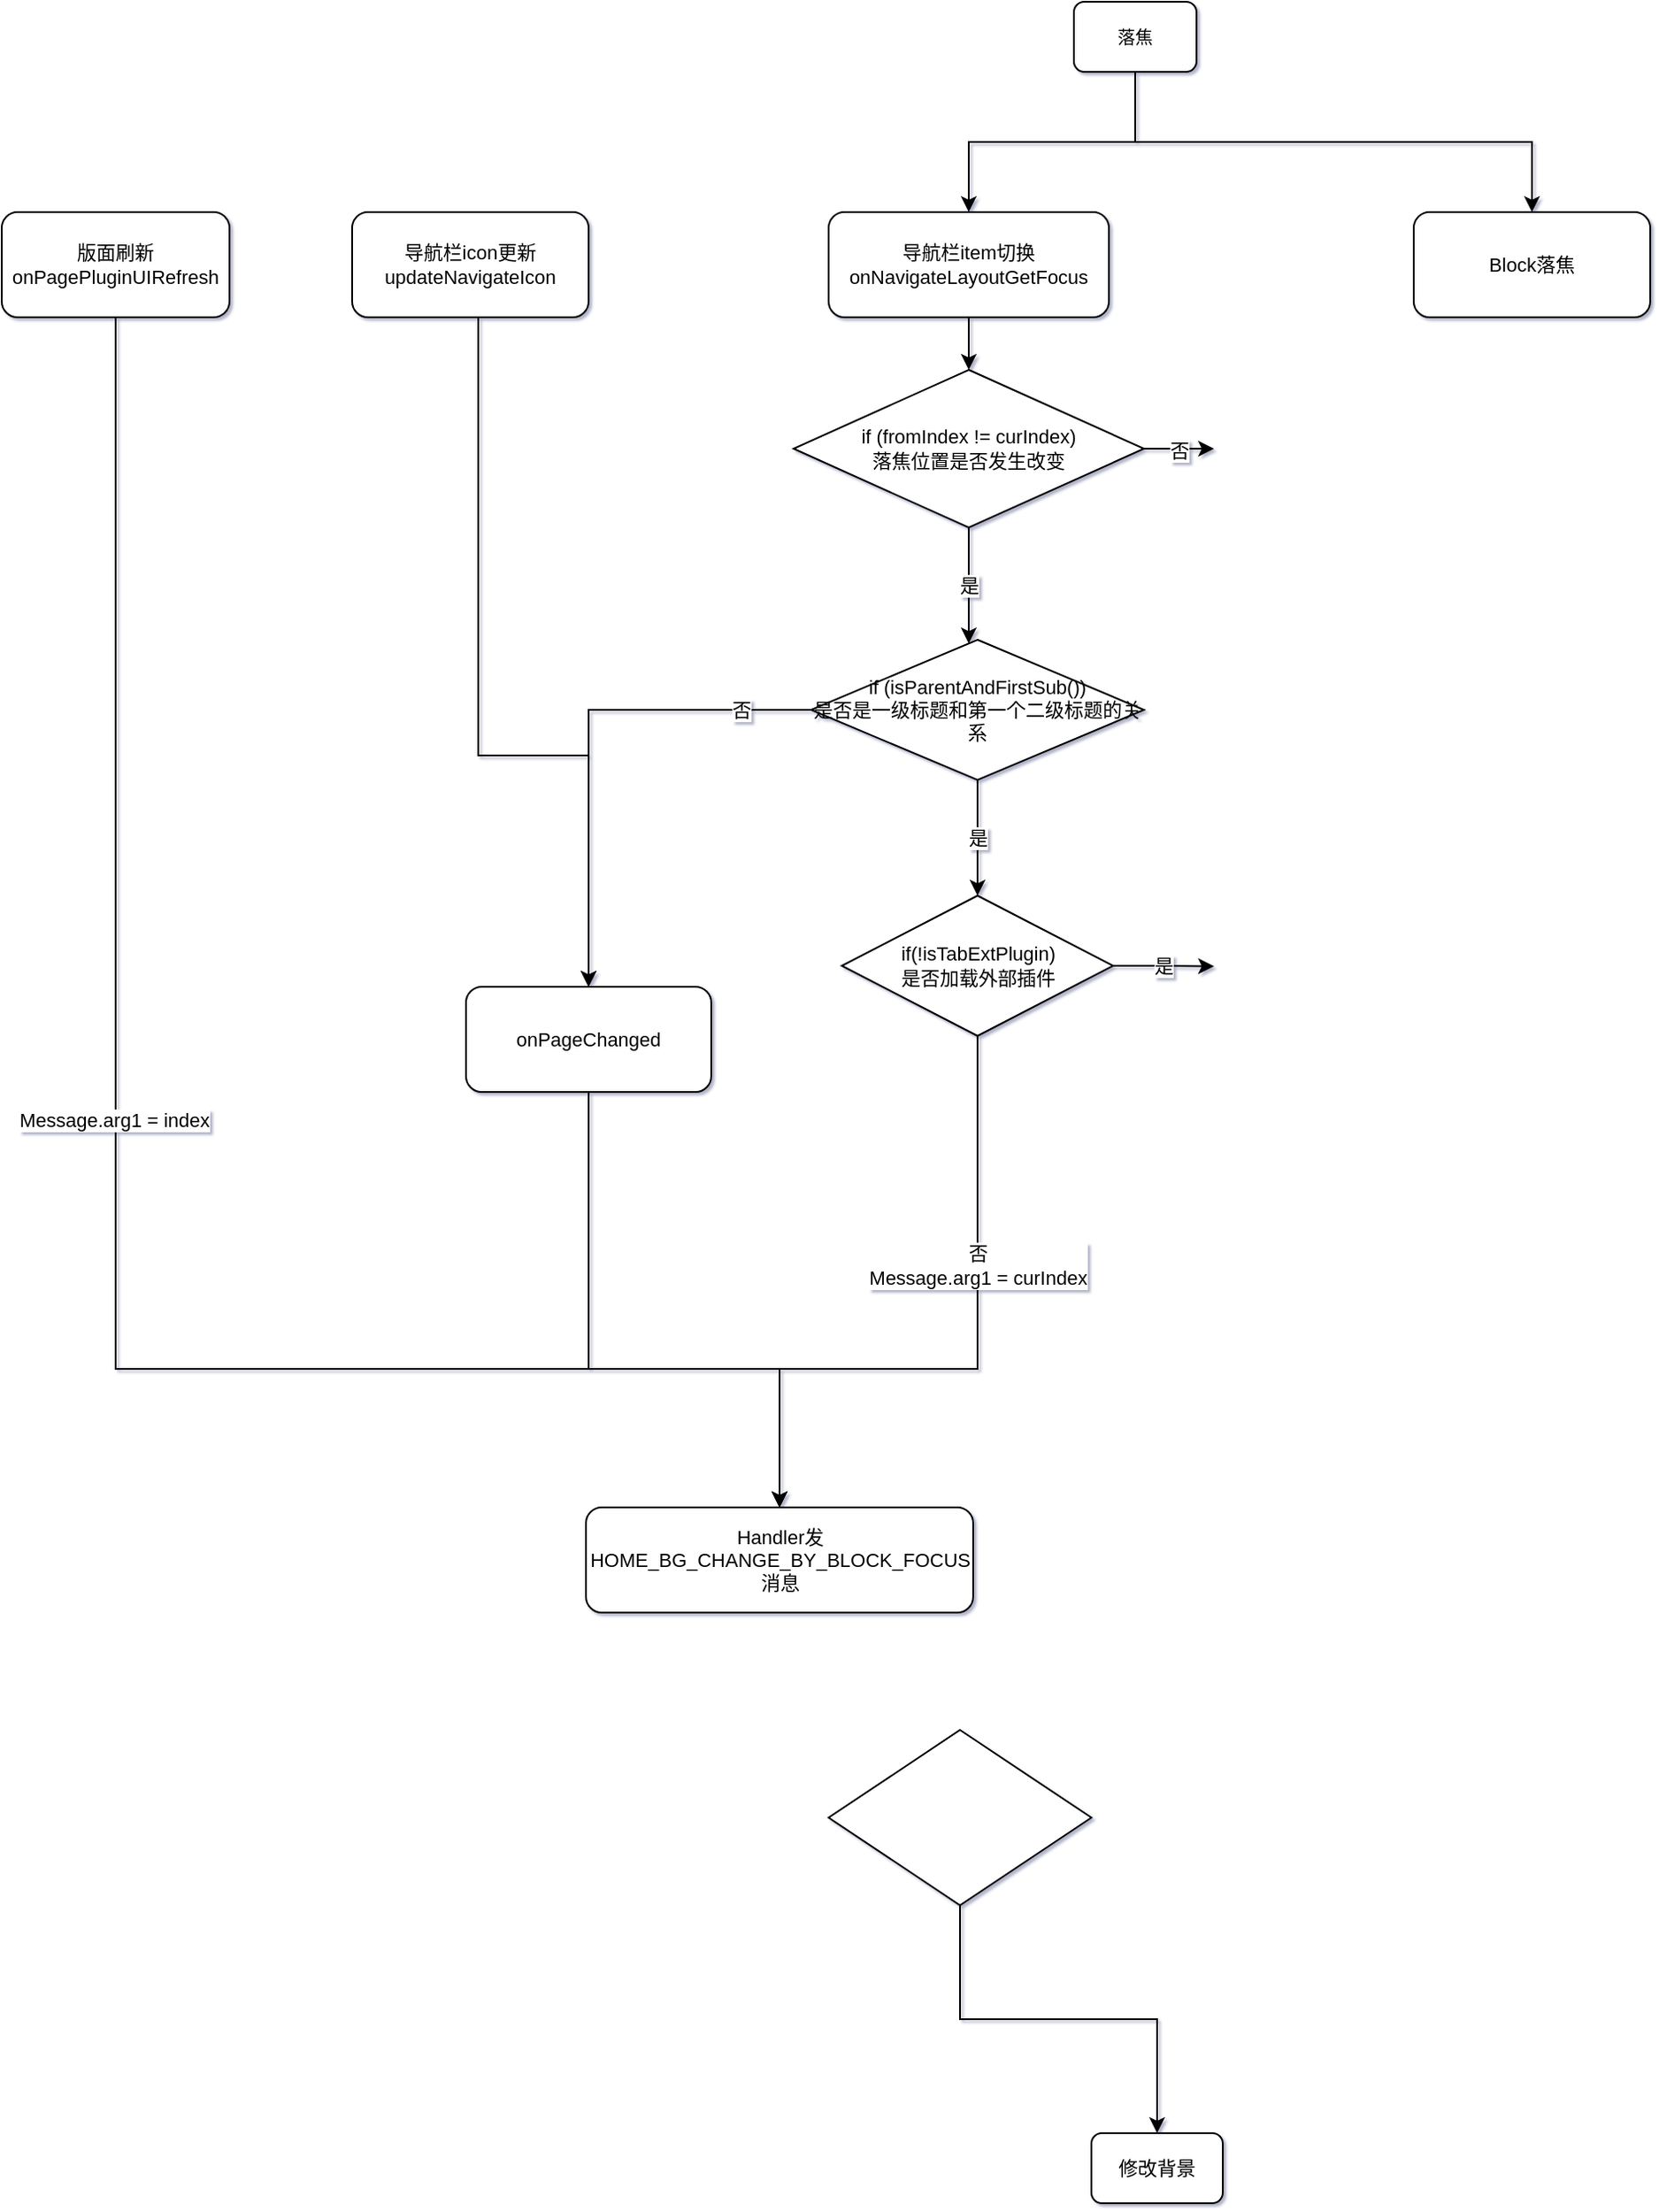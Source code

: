 <mxfile version="15.5.0" type="github">
  <diagram id="MRh8dGVyVaAy5fcaT8k8" name="Page-1">
    <mxGraphModel dx="1819" dy="625" grid="1" gridSize="10" guides="1" tooltips="1" connect="1" arrows="1" fold="1" page="1" pageScale="1" pageWidth="690" pageHeight="980" math="0" shadow="1">
      <root>
        <mxCell id="0" />
        <mxCell id="1" parent="0" />
        <mxCell id="U5Bep6wKffa9dp4y0ZwY-7" style="edgeStyle=orthogonalEdgeStyle;rounded=0;orthogonalLoop=1;jettySize=auto;html=1;entryX=0.5;entryY=0;entryDx=0;entryDy=0;fontSize=18;" edge="1" parent="1" source="6VSO4FYevupdve8CXnyG-3" target="B0KQMfuUmQHjHjp3Nqz5-2">
          <mxGeometry relative="1" as="geometry" />
        </mxCell>
        <mxCell id="6VSO4FYevupdve8CXnyG-3" value="" style="strokeWidth=1;html=1;shape=mxgraph.flowchart.decision;whiteSpace=wrap;shadow=0;sketch=0;fontSize=11;" parent="1" vertex="1">
          <mxGeometry x="200" y="1166" width="150" height="100" as="geometry" />
        </mxCell>
        <mxCell id="U5Bep6wKffa9dp4y0ZwY-22" style="edgeStyle=orthogonalEdgeStyle;rounded=0;orthogonalLoop=1;jettySize=auto;html=1;entryX=0.5;entryY=0;entryDx=0;entryDy=0;fontSize=11;" edge="1" parent="1" source="B0KQMfuUmQHjHjp3Nqz5-1" target="U5Bep6wKffa9dp4y0ZwY-21">
          <mxGeometry relative="1" as="geometry" />
        </mxCell>
        <mxCell id="B0KQMfuUmQHjHjp3Nqz5-1" value="&lt;font style=&quot;font-size: 11px&quot;&gt;导航栏item切换onNavigateLayoutGetFocus&lt;/font&gt;" style="rounded=1;whiteSpace=wrap;html=1;fontSize=11;" parent="1" vertex="1">
          <mxGeometry x="200" y="300" width="160" height="60" as="geometry" />
        </mxCell>
        <mxCell id="B0KQMfuUmQHjHjp3Nqz5-2" value="&lt;font style=&quot;font-size: 11px&quot;&gt;修改背景&lt;/font&gt;" style="rounded=1;whiteSpace=wrap;html=1;strokeWidth=1;" parent="1" vertex="1">
          <mxGeometry x="350" y="1396" width="75" height="40" as="geometry" />
        </mxCell>
        <mxCell id="U5Bep6wKffa9dp4y0ZwY-1" value="&lt;font style=&quot;font-size: 11px;&quot;&gt;Block落焦&lt;/font&gt;" style="rounded=1;whiteSpace=wrap;html=1;fontSize=11;" vertex="1" parent="1">
          <mxGeometry x="534" y="300" width="135" height="60" as="geometry" />
        </mxCell>
        <mxCell id="U5Bep6wKffa9dp4y0ZwY-3" style="edgeStyle=orthogonalEdgeStyle;rounded=0;orthogonalLoop=1;jettySize=auto;html=1;entryX=0.5;entryY=0;entryDx=0;entryDy=0;fontSize=18;" edge="1" parent="1" source="U5Bep6wKffa9dp4y0ZwY-2" target="B0KQMfuUmQHjHjp3Nqz5-1">
          <mxGeometry relative="1" as="geometry" />
        </mxCell>
        <mxCell id="U5Bep6wKffa9dp4y0ZwY-24" style="edgeStyle=orthogonalEdgeStyle;rounded=0;orthogonalLoop=1;jettySize=auto;html=1;entryX=0.5;entryY=0;entryDx=0;entryDy=0;fontSize=11;" edge="1" parent="1" source="U5Bep6wKffa9dp4y0ZwY-2" target="U5Bep6wKffa9dp4y0ZwY-1">
          <mxGeometry relative="1" as="geometry">
            <Array as="points">
              <mxPoint x="375" y="260" />
              <mxPoint x="601" y="260" />
            </Array>
          </mxGeometry>
        </mxCell>
        <mxCell id="U5Bep6wKffa9dp4y0ZwY-2" value="&lt;font style=&quot;font-size: 10px&quot;&gt;落焦&lt;/font&gt;" style="rounded=1;whiteSpace=wrap;html=1;" vertex="1" parent="1">
          <mxGeometry x="340" y="180" width="70" height="40" as="geometry" />
        </mxCell>
        <mxCell id="U5Bep6wKffa9dp4y0ZwY-9" style="edgeStyle=orthogonalEdgeStyle;rounded=0;orthogonalLoop=1;jettySize=auto;html=1;fontSize=11;exitX=0.5;exitY=1;exitDx=0;exitDy=0;" edge="1" parent="1" source="U5Bep6wKffa9dp4y0ZwY-11" target="U5Bep6wKffa9dp4y0ZwY-13">
          <mxGeometry relative="1" as="geometry">
            <Array as="points">
              <mxPoint x="63" y="960" />
              <mxPoint x="172" y="960" />
            </Array>
          </mxGeometry>
        </mxCell>
        <mxCell id="U5Bep6wKffa9dp4y0ZwY-19" style="edgeStyle=orthogonalEdgeStyle;rounded=0;orthogonalLoop=1;jettySize=auto;html=1;entryX=0.5;entryY=0;entryDx=0;entryDy=0;fontSize=11;" edge="1" parent="1" source="U5Bep6wKffa9dp4y0ZwY-8" target="U5Bep6wKffa9dp4y0ZwY-11">
          <mxGeometry relative="1" as="geometry">
            <Array as="points">
              <mxPoint y="610" />
              <mxPoint x="63" y="610" />
            </Array>
          </mxGeometry>
        </mxCell>
        <mxCell id="U5Bep6wKffa9dp4y0ZwY-8" value="&lt;font style=&quot;font-size: 11px&quot;&gt;导航栏icon更新updateNavigateIcon&lt;/font&gt;" style="rounded=1;whiteSpace=wrap;html=1;fontSize=11;" vertex="1" parent="1">
          <mxGeometry x="-72" y="300" width="135" height="60" as="geometry" />
        </mxCell>
        <mxCell id="U5Bep6wKffa9dp4y0ZwY-11" value="&lt;font style=&quot;font-size: 11px;&quot;&gt;onPageChanged&lt;/font&gt;" style="rounded=1;whiteSpace=wrap;html=1;fontSize=11;" vertex="1" parent="1">
          <mxGeometry x="-7" y="742" width="140" height="60" as="geometry" />
        </mxCell>
        <mxCell id="U5Bep6wKffa9dp4y0ZwY-27" style="edgeStyle=orthogonalEdgeStyle;rounded=0;orthogonalLoop=1;jettySize=auto;html=1;fontSize=11;entryX=0.5;entryY=0;entryDx=0;entryDy=0;" edge="1" parent="1" source="U5Bep6wKffa9dp4y0ZwY-12" target="U5Bep6wKffa9dp4y0ZwY-13">
          <mxGeometry relative="1" as="geometry">
            <mxPoint x="61" y="990" as="targetPoint" />
            <Array as="points">
              <mxPoint x="-207" y="960" />
              <mxPoint x="172" y="960" />
            </Array>
          </mxGeometry>
        </mxCell>
        <mxCell id="U5Bep6wKffa9dp4y0ZwY-36" value="Message.arg1 = index" style="edgeLabel;html=1;align=center;verticalAlign=middle;resizable=0;points=[];fontSize=11;" vertex="1" connectable="0" parent="U5Bep6wKffa9dp4y0ZwY-27">
          <mxGeometry x="-0.135" y="-1" relative="1" as="geometry">
            <mxPoint as="offset" />
          </mxGeometry>
        </mxCell>
        <mxCell id="U5Bep6wKffa9dp4y0ZwY-12" value="版面刷新&lt;br&gt;onPagePluginUIRefresh" style="rounded=1;whiteSpace=wrap;html=1;fontSize=11;strokeWidth=1;" vertex="1" parent="1">
          <mxGeometry x="-272" y="300" width="130" height="60" as="geometry" />
        </mxCell>
        <mxCell id="U5Bep6wKffa9dp4y0ZwY-13" value="&lt;span style=&quot;background-color: rgb(255 , 255 , 255)&quot;&gt;Handler发HOME_BG_CHANGE_BY_BLOCK_FOCUS消息&lt;/span&gt;" style="rounded=1;whiteSpace=wrap;html=1;fontSize=11;strokeWidth=1;" vertex="1" parent="1">
          <mxGeometry x="61.5" y="1039" width="221" height="60" as="geometry" />
        </mxCell>
        <mxCell id="U5Bep6wKffa9dp4y0ZwY-25" value="是" style="edgeStyle=orthogonalEdgeStyle;rounded=0;orthogonalLoop=1;jettySize=auto;html=1;fontSize=11;" edge="1" parent="1" source="U5Bep6wKffa9dp4y0ZwY-21" target="U5Bep6wKffa9dp4y0ZwY-23">
          <mxGeometry relative="1" as="geometry">
            <Array as="points">
              <mxPoint x="280" y="500" />
              <mxPoint x="280" y="500" />
            </Array>
          </mxGeometry>
        </mxCell>
        <mxCell id="U5Bep6wKffa9dp4y0ZwY-26" value="否" style="edgeStyle=orthogonalEdgeStyle;rounded=0;orthogonalLoop=1;jettySize=auto;html=1;fontSize=11;" edge="1" parent="1" source="U5Bep6wKffa9dp4y0ZwY-21">
          <mxGeometry relative="1" as="geometry">
            <mxPoint x="420" y="435" as="targetPoint" />
          </mxGeometry>
        </mxCell>
        <mxCell id="U5Bep6wKffa9dp4y0ZwY-21" value="if (fromIndex != curIndex)&lt;br&gt;落焦位置是否发生改变" style="rhombus;whiteSpace=wrap;html=1;fontSize=11;strokeWidth=1;" vertex="1" parent="1">
          <mxGeometry x="180" y="390" width="200" height="90" as="geometry" />
        </mxCell>
        <mxCell id="U5Bep6wKffa9dp4y0ZwY-29" value="是" style="edgeStyle=orthogonalEdgeStyle;rounded=0;orthogonalLoop=1;jettySize=auto;html=1;fontSize=11;entryX=0.5;entryY=0;entryDx=0;entryDy=0;" edge="1" parent="1" source="U5Bep6wKffa9dp4y0ZwY-23" target="U5Bep6wKffa9dp4y0ZwY-30">
          <mxGeometry relative="1" as="geometry">
            <mxPoint x="285" y="730" as="targetPoint" />
            <Array as="points" />
          </mxGeometry>
        </mxCell>
        <mxCell id="U5Bep6wKffa9dp4y0ZwY-34" value="否" style="edgeStyle=orthogonalEdgeStyle;rounded=0;orthogonalLoop=1;jettySize=auto;html=1;entryX=0.5;entryY=0;entryDx=0;entryDy=0;fontSize=11;" edge="1" parent="1" source="U5Bep6wKffa9dp4y0ZwY-23" target="U5Bep6wKffa9dp4y0ZwY-11">
          <mxGeometry x="-0.719" relative="1" as="geometry">
            <mxPoint as="offset" />
          </mxGeometry>
        </mxCell>
        <mxCell id="U5Bep6wKffa9dp4y0ZwY-23" value="if (isParentAndFirstSub())&lt;br&gt;是否是一级标题和第一个二级标题的关系" style="rhombus;whiteSpace=wrap;html=1;fontSize=11;strokeWidth=1;" vertex="1" parent="1">
          <mxGeometry x="190" y="544" width="190" height="80" as="geometry" />
        </mxCell>
        <mxCell id="U5Bep6wKffa9dp4y0ZwY-31" value="否&lt;br&gt;Message.arg1 =&amp;nbsp;curIndex" style="edgeStyle=orthogonalEdgeStyle;rounded=0;orthogonalLoop=1;jettySize=auto;html=1;entryX=0.5;entryY=0;entryDx=0;entryDy=0;fontSize=11;" edge="1" parent="1">
          <mxGeometry x="-0.319" relative="1" as="geometry">
            <mxPoint x="285" y="770" as="sourcePoint" />
            <mxPoint x="172" y="1039.0" as="targetPoint" />
            <Array as="points">
              <mxPoint x="285" y="960" />
              <mxPoint x="172" y="960" />
            </Array>
            <mxPoint y="1" as="offset" />
          </mxGeometry>
        </mxCell>
        <mxCell id="U5Bep6wKffa9dp4y0ZwY-33" value="是" style="edgeStyle=orthogonalEdgeStyle;rounded=0;orthogonalLoop=1;jettySize=auto;html=1;exitX=1;exitY=0.5;exitDx=0;exitDy=0;fontSize=11;" edge="1" parent="1" source="U5Bep6wKffa9dp4y0ZwY-30">
          <mxGeometry relative="1" as="geometry">
            <mxPoint x="420" y="730.294" as="targetPoint" />
          </mxGeometry>
        </mxCell>
        <mxCell id="U5Bep6wKffa9dp4y0ZwY-30" value="if(!isTabExtPlugin)&lt;br&gt;是否加载外部插件" style="rhombus;whiteSpace=wrap;html=1;fontSize=11;strokeWidth=1;" vertex="1" parent="1">
          <mxGeometry x="207.5" y="690" width="155" height="80" as="geometry" />
        </mxCell>
      </root>
    </mxGraphModel>
  </diagram>
</mxfile>
